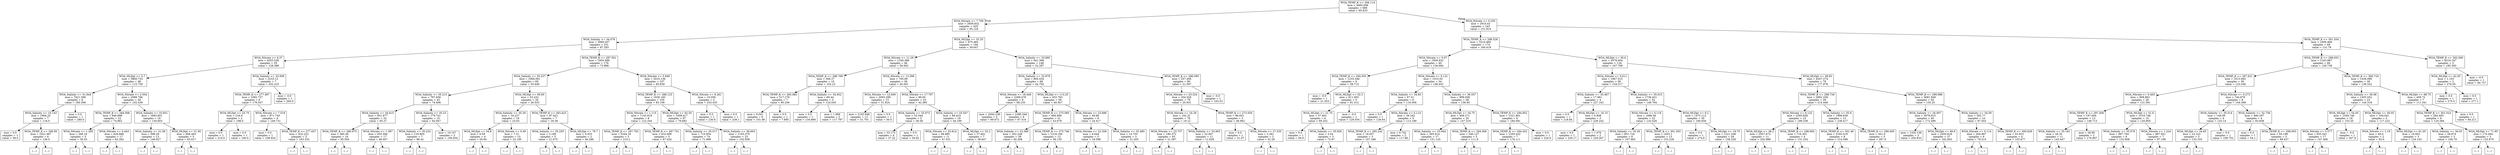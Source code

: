 digraph Tree {
node [shape=box] ;
0 [label="WOA_TEMP_K <= 294.114\nmse = 4465.006\nsamples = 668\nvalue = 95.633"] ;
1 [label="WOA_Nitrate <= 7.709\nmse = 2659.832\nsamples = 425\nvalue = 65.124"] ;
0 -> 1 [labeldistance=2.5, labelangle=45, headlabel="True"] ;
2 [label="WOA_Salinity <= 34.076\nmse = 3069.207\nsamples = 231\nvalue = 87.293"] ;
1 -> 2 ;
3 [label="WOA_Nitrate <= 6.37\nmse = 4555.539\nsamples = 55\nvalue = 128.388"] ;
2 -> 3 ;
4 [label="WOA_MLDpt <= 5.7\nmse = 3860.733\nsamples = 48\nvalue = 115.759"] ;
3 -> 4 ;
5 [label="WOA_Salinity <= 31.844\nmse = 7421.598\nsamples = 8\nvalue = 180.308"] ;
4 -> 5 ;
6 [label="WOA_Salinity <= 10.143\nmse = 1966.25\nsamples = 7\nvalue = 118.0"] ;
5 -> 6 ;
7 [label="mse = 0.0\nsamples = 1\nvalue = 58.0"] ;
6 -> 7 ;
8 [label="WOA_TEMP_K <= 290.85\nmse = 1021.667\nsamples = 6\nvalue = 138.0"] ;
6 -> 8 ;
9 [label="(...)"] ;
8 -> 9 ;
14 [label="(...)"] ;
8 -> 14 ;
17 [label="mse = 0.0\nsamples = 1\nvalue = 280.0"] ;
5 -> 17 ;
18 [label="WOA_Nitrate <= 2.554\nmse = 2088.766\nsamples = 40\nvalue = 102.439"] ;
4 -> 18 ;
19 [label="WOA_TEMP_K <= 284.006\nmse = 946.898\nsamples = 22\nvalue = 74.962"] ;
18 -> 19 ;
20 [label="WOA_Nitrate <= 1.285\nmse = 266.16\nsamples = 5\nvalue = 30.03"] ;
19 -> 20 ;
21 [label="(...)"] ;
20 -> 21 ;
24 [label="(...)"] ;
20 -> 24 ;
25 [label="WOA_Nitrate <= 0.443\nmse = 629.868\nsamples = 17\nvalue = 83.282"] ;
19 -> 25 ;
26 [label="(...)"] ;
25 -> 26 ;
37 [label="(...)"] ;
25 -> 37 ;
52 [label="WOA_Salinity <= 33.651\nmse = 1683.601\nsamples = 18\nvalue = 130.803"] ;
18 -> 52 ;
53 [label="WOA_Salinity <= 31.09\nmse = 598.29\nsamples = 13\nvalue = 146.927"] ;
52 -> 53 ;
54 [label="(...)"] ;
53 -> 54 ;
61 [label="(...)"] ;
53 -> 61 ;
74 [label="WOA_MLDpt <= 31.95\nmse = 608.463\nsamples = 5\nvalue = 63.617"] ;
52 -> 74 ;
75 [label="(...)"] ;
74 -> 75 ;
78 [label="(...)"] ;
74 -> 78 ;
81 [label="WOA_Salinity <= 33.958\nmse = 2233.12\nsamples = 7\nvalue = 202.225"] ;
3 -> 81 ;
82 [label="WOA_TEMP_K <= 277.497\nmse = 1082.727\nsamples = 6\nvalue = 176.547"] ;
81 -> 82 ;
83 [label="WOA_MLDpt <= 25.75\nmse = 216.0\nsamples = 2\nvalue = 198.0"] ;
82 -> 83 ;
84 [label="mse = 0.0\nsamples = 1\nvalue = 210.0"] ;
83 -> 84 ;
85 [label="mse = 0.0\nsamples = 1\nvalue = 180.0"] ;
83 -> 85 ;
86 [label="WOA_Nitrate <= 7.518\nmse = 871.745\nsamples = 4\nvalue = 149.731"] ;
82 -> 86 ;
87 [label="mse = 0.0\nsamples = 1\nvalue = 108.924"] ;
86 -> 87 ;
88 [label="WOA_TEMP_K <= 277.637\nmse = 422.222\nsamples = 3\nvalue = 163.333"] ;
86 -> 88 ;
89 [label="(...)"] ;
88 -> 89 ;
90 [label="(...)"] ;
88 -> 90 ;
91 [label="mse = -0.0\nsamples = 1\nvalue = 260.0"] ;
81 -> 91 ;
92 [label="WOA_TEMP_K <= 287.501\nmse = 1854.589\nsamples = 176\nvalue = 73.896"] ;
2 -> 92 ;
93 [label="WOA_Salinity <= 35.237\nmse = 1066.091\nsamples = 69\nvalue = 55.649"] ;
92 -> 93 ;
94 [label="WOA_Salinity <= 35.213\nmse = 797.936\nsamples = 43\nvalue = 74.496"] ;
93 -> 94 ;
95 [label="WOA_Salinity <= 34.615\nmse = 851.677\nsamples = 33\nvalue = 65.27"] ;
94 -> 95 ;
96 [label="WOA_TEMP_K <= 280.975\nmse = 360.36\nsamples = 16\nvalue = 85.504"] ;
95 -> 96 ;
97 [label="(...)"] ;
96 -> 97 ;
110 [label="(...)"] ;
96 -> 110 ;
121 [label="WOA_Nitrate <= 1.387\nmse = 635.584\nsamples = 17\nvalue = 48.407"] ;
95 -> 121 ;
122 [label="(...)"] ;
121 -> 122 ;
125 [label="(...)"] ;
121 -> 125 ;
152 [label="WOA_Salinity <= 35.23\nmse = 179.741\nsamples = 10\nvalue = 92.947"] ;
94 -> 152 ;
153 [label="WOA_Salinity <= 35.224\nmse = 120.805\nsamples = 7\nvalue = 86.42"] ;
152 -> 153 ;
154 [label="(...)"] ;
153 -> 154 ;
155 [label="(...)"] ;
153 -> 155 ;
156 [label="mse = 19.107\nsamples = 3\nvalue = 106.934"] ;
152 -> 156 ;
157 [label="WOA_MLDpt <= 69.85\nmse = 52.232\nsamples = 26\nvalue = 26.033"] ;
93 -> 157 ;
158 [label="WOA_Salinity <= 35.29\nmse = 16.227\nsamples = 19\nvalue = 23.63"] ;
157 -> 158 ;
159 [label="WOA_MLDpt <= 34.8\nmse = 6.59\nsamples = 4\nvalue = 29.94"] ;
158 -> 159 ;
160 [label="(...)"] ;
159 -> 160 ;
163 [label="(...)"] ;
159 -> 163 ;
164 [label="WOA_Nitrate <= 0.49\nmse = 7.31\nsamples = 15\nvalue = 22.195"] ;
158 -> 164 ;
165 [label="(...)"] ;
164 -> 165 ;
170 [label="(...)"] ;
164 -> 170 ;
177 [label="WOA_TEMP_K <= 283.423\nmse = 87.921\nsamples = 7\nvalue = 30.36"] ;
157 -> 177 ;
178 [label="WOA_Salinity <= 35.255\nmse = 3.189\nsamples = 5\nvalue = 21.675"] ;
177 -> 178 ;
179 [label="(...)"] ;
178 -> 179 ;
180 [label="(...)"] ;
178 -> 180 ;
181 [label="WOA_MLDpt <= 79.7\nmse = 0.033\nsamples = 2\nvalue = 40.286"] ;
177 -> 181 ;
182 [label="(...)"] ;
181 -> 182 ;
183 [label="(...)"] ;
181 -> 183 ;
184 [label="WOA_Nitrate <= 5.949\nmse = 2010.136\nsamples = 107\nvalue = 85.839"] ;
92 -> 184 ;
185 [label="WOA_TEMP_K <= 288.123\nmse = 1636.183\nsamples = 105\nvalue = 83.106"] ;
184 -> 185 ;
186 [label="WOA_Nitrate <= 1.115\nmse = 7145.919\nsamples = 8\nvalue = 122.344"] ;
185 -> 186 ;
187 [label="WOA_TEMP_K <= 287.763\nmse = 5344.16\nsamples = 3\nvalue = 210.2"] ;
186 -> 187 ;
188 [label="(...)"] ;
187 -> 188 ;
189 [label="(...)"] ;
187 -> 189 ;
192 [label="WOA_TEMP_K <= 287.751\nmse = 432.698\nsamples = 5\nvalue = 67.434"] ;
186 -> 192 ;
193 [label="(...)"] ;
192 -> 193 ;
196 [label="(...)"] ;
192 -> 196 ;
201 [label="WOA_MLDpt <= 62.55\nmse = 1009.417\nsamples = 97\nvalue = 79.682"] ;
185 -> 201 ;
202 [label="WOA_Salinity <= 35.517\nmse = 710.954\nsamples = 74\nvalue = 71.999"] ;
201 -> 202 ;
203 [label="(...)"] ;
202 -> 203 ;
246 [label="(...)"] ;
202 -> 246 ;
325 [label="WOA_Salinity <= 36.603\nmse = 1193.375\nsamples = 23\nvalue = 102.938"] ;
201 -> 325 ;
326 [label="(...)"] ;
325 -> 326 ;
337 [label="(...)"] ;
325 -> 337 ;
354 [label="WOA_Nitrate <= 6.261\nmse = 16.056\nsamples = 2\nvalue = 233.433"] ;
184 -> 354 ;
355 [label="mse = 0.0\nsamples = 1\nvalue = 230.6"] ;
354 -> 355 ;
356 [label="mse = 0.0\nsamples = 1\nvalue = 239.1"] ;
354 -> 356 ;
357 [label="WOA_MLDpt <= 33.25\nmse = 975.483\nsamples = 194\nvalue = 39.647"] ;
1 -> 357 ;
358 [label="WOA_Nitrate <= 11.29\nmse = 1336.389\nsamples = 46\nvalue = 59.562"] ;
357 -> 358 ;
359 [label="WOA_TEMP_K <= 286.769\nmse = 566.27\nsamples = 10\nvalue = 102.23"] ;
358 -> 359 ;
360 [label="WOA_TEMP_K <= 283.982\nmse = 517.278\nsamples = 7\nvalue = 95.256"] ;
359 -> 360 ;
361 [label="mse = 9.041\nsamples = 6\nvalue = 101.08"] ;
360 -> 361 ;
362 [label="mse = 0.0\nsamples = 1\nvalue = 7.895"] ;
360 -> 362 ;
363 [label="WOA_Salinity <= 34.932\nmse = 69.44\nsamples = 3\nvalue = 124.545"] ;
359 -> 363 ;
364 [label="mse = 0.0\nsamples = 1\nvalue = 134.669"] ;
363 -> 364 ;
365 [label="mse = 1.869\nsamples = 2\nvalue = 117.797"] ;
363 -> 365 ;
366 [label="WOA_Nitrate <= 13.399\nmse = 795.69\nsamples = 36\nvalue = 45.561"] ;
358 -> 366 ;
367 [label="WOA_Nitrate <= 12.609\nmse = 2093.299\nsamples = 13\nvalue = 51.624"] ;
366 -> 367 ;
368 [label="mse = 2192.848\nsamples = 12\nvalue = 51.701"] ;
367 -> 368 ;
369 [label="mse = 0.0\nsamples = 1\nvalue = 50.0"] ;
367 -> 369 ;
370 [label="WOA_Nitrate <= 17.767\nmse = 86.65\nsamples = 23\nvalue = 42.385"] ;
366 -> 370 ;
371 [label="WOA_Salinity <= 33.073\nmse = 33.544\nsamples = 5\nvalue = 36.58"] ;
370 -> 371 ;
372 [label="mse = 33.175\nsamples = 4\nvalue = 37.22"] ;
371 -> 372 ;
373 [label="mse = 0.0\nsamples = 1\nvalue = 30.82"] ;
371 -> 373 ;
374 [label="WOA_Salinity <= 33.547\nmse = 89.423\nsamples = 18\nvalue = 44.199"] ;
370 -> 374 ;
375 [label="WOA_Nitrate <= 25.814\nmse = 96.885\nsamples = 11\nvalue = 47.531"] ;
374 -> 375 ;
376 [label="(...)"] ;
375 -> 376 ;
385 [label="(...)"] ;
375 -> 385 ;
386 [label="WOA_MLDpt <= 32.2\nmse = 27.661\nsamples = 7\nvalue = 38.647"] ;
374 -> 386 ;
387 [label="(...)"] ;
386 -> 387 ;
396 [label="(...)"] ;
386 -> 396 ;
399 [label="WOA_Salinity <= 33.895\nmse = 641.368\nsamples = 148\nvalue = 32.287"] ;
357 -> 399 ;
400 [label="WOA_Salinity <= 32.979\nmse = 800.434\nsamples = 68\nvalue = 44.792"] ;
399 -> 400 ;
401 [label="WOA_Nitrate <= 18.449\nmse = 2269.478\nsamples = 9\nvalue = 68.235"] ;
400 -> 401 ;
402 [label="mse = 2044.238\nsamples = 3\nvalue = 69.672"] ;
401 -> 402 ;
403 [label="mse = 2380.548\nsamples = 6\nvalue = 67.516"] ;
401 -> 403 ;
404 [label="WOA_MLDpt <= 113.25\nmse = 452.763\nsamples = 59\nvalue = 40.927"] ;
400 -> 404 ;
405 [label="WOA_TEMP_K <= 275.585\nmse = 466.908\nsamples = 51\nvalue = 43.679"] ;
404 -> 405 ;
406 [label="WOA_Salinity <= 33.366\nmse = 202.249\nsamples = 39\nvalue = 40.208"] ;
405 -> 406 ;
407 [label="(...)"] ;
406 -> 407 ;
412 [label="(...)"] ;
406 -> 412 ;
473 [label="WOA_TEMP_K <= 275.749\nmse = 1218.166\nsamples = 12\nvalue = 56.135"] ;
405 -> 473 ;
474 [label="(...)"] ;
473 -> 474 ;
475 [label="(...)"] ;
473 -> 475 ;
496 [label="WOA_Nitrate <= 23.686\nmse = 49.86\nsamples = 8\nvalue = 24.417"] ;
404 -> 496 ;
497 [label="WOA_Nitrate <= 22.358\nmse = 6.644\nsamples = 5\nvalue = 18.598"] ;
496 -> 497 ;
498 [label="(...)"] ;
497 -> 498 ;
505 [label="(...)"] ;
497 -> 505 ;
506 [label="WOA_Salinity <= 33.485\nmse = 14.703\nsamples = 3\nvalue = 31.205"] ;
496 -> 506 ;
507 [label="(...)"] ;
506 -> 507 ;
508 [label="(...)"] ;
506 -> 508 ;
511 [label="WOA_TEMP_K <= 286.095\nmse = 257.456\nsamples = 80\nvalue = 21.597"] ;
399 -> 511 ;
512 [label="WOA_Nitrate <= 25.324\nmse = 204.528\nsamples = 79\nvalue = 20.931"] ;
511 -> 512 ;
513 [label="WOA_Nitrate <= 24.29\nmse = 162.31\nsamples = 76\nvalue = 19.12"] ;
512 -> 513 ;
514 [label="WOA_Nitrate <= 23.737\nmse = 180.372\nsamples = 65\nvalue = 21.097"] ;
513 -> 514 ;
515 [label="(...)"] ;
514 -> 515 ;
584 [label="(...)"] ;
514 -> 584 ;
587 [label="WOA_Salinity <= 33.903\nmse = 22.847\nsamples = 11\nvalue = 11.626"] ;
513 -> 587 ;
588 [label="(...)"] ;
587 -> 588 ;
591 [label="(...)"] ;
587 -> 591 ;
602 [label="WOA_TEMP_K <= 273.054\nmse = 86.651\nsamples = 3\nvalue = 46.962"] ;
512 -> 602 ;
603 [label="mse = 0.0\nsamples = 1\nvalue = 31.07"] ;
602 -> 603 ;
604 [label="WOA_Nitrate <= 27.535\nmse = 3.281\nsamples = 2\nvalue = 52.26"] ;
602 -> 604 ;
605 [label="(...)"] ;
604 -> 605 ;
606 [label="(...)"] ;
604 -> 606 ;
607 [label="mse = -0.0\nsamples = 1\nvalue = 103.53"] ;
511 -> 607 ;
608 [label="WOA_Nitrate <= 0.255\nmse = 2910.43\nsamples = 243\nvalue = 151.914"] ;
0 -> 608 [labeldistance=2.5, labelangle=-45, headlabel="False"] ;
609 [label="WOA_TEMP_K <= 296.528\nmse = 3216.465\nsamples = 174\nvalue = 160.419"] ;
608 -> 609 ;
610 [label="WOA_Nitrate <= 0.07\nmse = 1956.932\nsamples = 40\nvalue = 136.684"] ;
609 -> 610 ;
611 [label="WOA_TEMP_K <= 294.555\nmse = 1233.546\nsamples = 6\nvalue = 58.715"] ;
610 -> 611 ;
612 [label="mse = -0.0\nsamples = 1\nvalue = 21.053"] ;
611 -> 612 ;
613 [label="WOA_MLDpt <= 52.3\nmse = 611.955\nsamples = 5\nvalue = 81.312"] ;
611 -> 613 ;
614 [label="WOA_MLDpt <= 21.75\nmse = 37.691\nsamples = 4\nvalue = 69.252"] ;
613 -> 614 ;
615 [label="mse = 0.0\nsamples = 1\nvalue = 59.0"] ;
614 -> 615 ;
616 [label="WOA_Salinity <= 35.926\nmse = 3.54\nsamples = 3\nvalue = 72.67"] ;
614 -> 616 ;
617 [label="(...)"] ;
616 -> 617 ;
618 [label="(...)"] ;
616 -> 618 ;
619 [label="mse = -0.0\nsamples = 1\nvalue = 129.554"] ;
613 -> 619 ;
620 [label="WOA_Nitrate <= 0.131\nmse = 1010.02\nsamples = 34\nvalue = 148.452"] ;
610 -> 620 ;
621 [label="WOA_Salinity <= 34.83\nmse = 67.51\nsamples = 6\nvalue = 116.006"] ;
620 -> 621 ;
622 [label="mse = 0.0\nsamples = 1\nvalue = 128.64"] ;
621 -> 622 ;
623 [label="WOA_Nitrate <= 0.114\nmse = 39.162\nsamples = 5\nvalue = 113.199"] ;
621 -> 623 ;
624 [label="WOA_TEMP_K <= 295.242\nmse = 18.057\nsamples = 3\nvalue = 107.348"] ;
623 -> 624 ;
625 [label="(...)"] ;
624 -> 625 ;
628 [label="(...)"] ;
624 -> 628 ;
629 [label="mse = 6.742\nsamples = 2\nvalue = 117.88"] ;
623 -> 629 ;
630 [label="WOA_Salinity <= 36.557\nmse = 908.938\nsamples = 28\nvalue = 156.95"] ;
620 -> 630 ;
631 [label="WOA_MLDpt <= 54.75\nmse = 408.271\nsamples = 20\nvalue = 147.319"] ;
630 -> 631 ;
632 [label="WOA_Salinity <= 33.944\nmse = 265.914\nsamples = 17\nvalue = 151.125"] ;
631 -> 632 ;
633 [label="(...)"] ;
632 -> 633 ;
644 [label="(...)"] ;
632 -> 644 ;
649 [label="WOA_TEMP_K <= 294.368\nmse = 340.127\nsamples = 3\nvalue = 111.8"] ;
631 -> 649 ;
650 [label="(...)"] ;
649 -> 650 ;
651 [label="(...)"] ;
649 -> 651 ;
654 [label="WOA_TEMP_K <= 294.852\nmse = 1321.901\nsamples = 8\nvalue = 184.091"] ;
630 -> 654 ;
655 [label="WOA_TEMP_K <= 294.452\nmse = 1265.432\nsamples = 7\nvalue = 176.111"] ;
654 -> 655 ;
656 [label="(...)"] ;
655 -> 656 ;
659 [label="(...)"] ;
655 -> 659 ;
660 [label="mse = 0.0\nsamples = 1\nvalue = 220.0"] ;
654 -> 660 ;
661 [label="WOA_MLDpt <= 30.6\nmse = 3378.004\nsamples = 134\nvalue = 167.769"] ;
609 -> 661 ;
662 [label="WOA_Nitrate <= 0.011\nmse = 1967.015\nsamples = 56\nvalue = 154.317"] ;
661 -> 662 ;
663 [label="WOA_Salinity <= 35.467\nmse = 17.961\nsamples = 4\nvalue = 227.162"] ;
662 -> 663 ;
664 [label="mse = 0.0\nsamples = 1\nvalue = 218.84"] ;
663 -> 664 ;
665 [label="WOA_MLDpt <= 16.15\nmse = 0.808\nsamples = 3\nvalue = 229.242"] ;
663 -> 665 ;
666 [label="mse = 0.0\nsamples = 1\nvalue = 229.17"] ;
665 -> 666 ;
667 [label="mse = 1.076\nsamples = 2\nvalue = 229.267"] ;
665 -> 667 ;
668 [label="WOA_Salinity <= 35.615\nmse = 1736.451\nsamples = 52\nvalue = 149.764"] ;
662 -> 668 ;
669 [label="WOA_Nitrate <= 0.119\nmse = 1686.56\nsamples = 22\nvalue = 133.426"] ;
668 -> 669 ;
670 [label="WOA_Salinity <= 35.26\nmse = 831.724\nsamples = 9\nvalue = 107.965"] ;
669 -> 670 ;
671 [label="(...)"] ;
670 -> 671 ;
682 [label="(...)"] ;
670 -> 682 ;
685 [label="WOA_TEMP_K <= 301.303\nmse = 1455.1\nsamples = 13\nvalue = 153.228"] ;
669 -> 685 ;
686 [label="(...)"] ;
685 -> 686 ;
703 [label="(...)"] ;
685 -> 703 ;
706 [label="WOA_MLDpt <= 9.2\nmse = 1473.112\nsamples = 30\nvalue = 160.656"] ;
668 -> 706 ;
707 [label="mse = 0.0\nsamples = 1\nvalue = 274.8"] ;
706 -> 707 ;
708 [label="WOA_MLDpt <= 19.75\nmse = 1221.348\nsamples = 29\nvalue = 158.228"] ;
706 -> 708 ;
709 [label="(...)"] ;
708 -> 709 ;
722 [label="(...)"] ;
708 -> 722 ;
743 [label="WOA_MLDpt <= 38.65\nmse = 4207.274\nsamples = 78\nvalue = 177.978"] ;
661 -> 743 ;
744 [label="WOA_TEMP_K <= 298.726\nmse = 2891.259\nsamples = 28\nvalue = 214.449"] ;
743 -> 744 ;
745 [label="WOA_Nitrate <= 0.122\nmse = 2593.856\nsamples = 15\nvalue = 189.339"] ;
744 -> 745 ;
746 [label="WOA_MLDpt <= 38.2\nmse = 2057.672\nsamples = 11\nvalue = 202.988"] ;
745 -> 746 ;
747 [label="(...)"] ;
746 -> 747 ;
750 [label="(...)"] ;
746 -> 750 ;
751 [label="WOA_TEMP_K <= 296.992\nmse = 716.301\nsamples = 4\nvalue = 131.334"] ;
745 -> 751 ;
752 [label="(...)"] ;
751 -> 752 ;
753 [label="(...)"] ;
751 -> 753 ;
758 [label="WOA_Salinity <= 35.9\nmse = 1998.839\nsamples = 13\nvalue = 238.417"] ;
744 -> 758 ;
759 [label="WOA_TEMP_K <= 301.46\nmse = 2165.519\nsamples = 8\nvalue = 214.598"] ;
758 -> 759 ;
760 [label="(...)"] ;
759 -> 760 ;
761 [label="(...)"] ;
759 -> 761 ;
772 [label="WOA_TEMP_K <= 299.495\nmse = 301.0\nsamples = 5\nvalue = 267.0"] ;
758 -> 772 ;
773 [label="(...)"] ;
772 -> 773 ;
774 [label="(...)"] ;
772 -> 774 ;
775 [label="WOA_TEMP_K <= 299.988\nmse = 3681.949\nsamples = 50\nvalue = 155.25"] ;
743 -> 775 ;
776 [label="WOA_Salinity <= 34.007\nmse = 3078.915\nsamples = 40\nvalue = 172.496"] ;
775 -> 776 ;
777 [label="mse = 1320.139\nsamples = 3\nvalue = 250.833"] ;
776 -> 777 ;
778 [label="WOA_MLDpt <= 80.8\nmse = 2450.818\nsamples = 37\nvalue = 162.903"] ;
776 -> 778 ;
779 [label="(...)"] ;
778 -> 779 ;
824 [label="(...)"] ;
778 -> 824 ;
827 [label="WOA_Salinity <= 34.59\nmse = 292.77\nsamples = 10\nvalue = 87.502"] ;
775 -> 827 ;
828 [label="WOA_Nitrate <= 0.114\nmse = 204.897\nsamples = 6\nvalue = 78.515"] ;
827 -> 828 ;
829 [label="(...)"] ;
828 -> 829 ;
836 [label="(...)"] ;
828 -> 836 ;
839 [label="WOA_TEMP_K <= 300.628\nmse = 43.923\nsamples = 4\nvalue = 103.677"] ;
827 -> 839 ;
840 [label="(...)"] ;
839 -> 840 ;
841 [label="(...)"] ;
839 -> 841 ;
846 [label="WOA_TEMP_K <= 301.554\nmse = 1609.466\nsamples = 69\nvalue = 131.78"] ;
608 -> 846 ;
847 [label="WOA_TEMP_K <= 298.052\nmse = 1243.997\nsamples = 66\nvalue = 129.738"] ;
846 -> 847 ;
848 [label="WOA_TEMP_K <= 297.621\nmse = 1013.945\nsamples = 36\nvalue = 123.546"] ;
847 -> 848 ;
849 [label="WOA_Nitrate <= 0.463\nmse = 908.863\nsamples = 28\nvalue = 131.561"] ;
848 -> 849 ;
850 [label="WOA_TEMP_K <= 297.456\nmse = 197.004\nsamples = 13\nvalue = 149.713"] ;
849 -> 850 ;
851 [label="WOA_Salinity <= 35.181\nmse = 26.35\nsamples = 11\nvalue = 143.447"] ;
850 -> 851 ;
852 [label="(...)"] ;
851 -> 852 ;
863 [label="(...)"] ;
851 -> 863 ;
866 [label="mse = 28.99\nsamples = 2\nvalue = 176.867"] ;
850 -> 866 ;
867 [label="WOA_MLDpt <= 51.6\nmse = 1019.748\nsamples = 15\nvalue = 120.805"] ;
849 -> 867 ;
868 [label="WOA_Salinity <= 35.576\nmse = 667.764\nsamples = 8\nvalue = 132.608"] ;
867 -> 868 ;
869 [label="(...)"] ;
868 -> 869 ;
880 [label="(...)"] ;
868 -> 880 ;
881 [label="WOA_Nitrate <= 1.224\nmse = 887.851\nsamples = 7\nvalue = 97.199"] ;
867 -> 881 ;
882 [label="(...)"] ;
881 -> 882 ;
891 [label="(...)"] ;
881 -> 891 ;
892 [label="WOA_Nitrate <= 0.273\nmse = 744.878\nsamples = 8\nvalue = 104.399"] ;
848 -> 892 ;
893 [label="WOA_Salinity <= 35.514\nmse = 149.09\nsamples = 4\nvalue = 125.14"] ;
892 -> 893 ;
894 [label="WOA_MLDpt <= 34.65\nmse = 22.222\nsamples = 3\nvalue = 133.333"] ;
893 -> 894 ;
895 [label="(...)"] ;
894 -> 895 ;
896 [label="(...)"] ;
894 -> 896 ;
897 [label="mse = 0.0\nsamples = 1\nvalue = 108.752"] ;
893 -> 897 ;
898 [label="WOA_Salinity <= 32.736\nmse = 480.297\nsamples = 4\nvalue = 83.658"] ;
892 -> 898 ;
899 [label="mse = 0.0\nsamples = 1\nvalue = 54.1"] ;
898 -> 899 ;
900 [label="WOA_TEMP_K <= 298.003\nmse = 65.198\nsamples = 3\nvalue = 98.437"] ;
898 -> 900 ;
901 [label="(...)"] ;
900 -> 901 ;
904 [label="(...)"] ;
900 -> 904 ;
905 [label="WOA_TEMP_K <= 300.724\nmse = 1436.089\nsamples = 30\nvalue = 138.322"] ;
847 -> 905 ;
906 [label="WOA_Salinity <= 36.08\nmse = 1455.552\nsamples = 23\nvalue = 144.318"] ;
905 -> 906 ;
907 [label="WOA_MLDpt <= 54.05\nmse = 1549.746\nsamples = 18\nvalue = 153.35"] ;
906 -> 907 ;
908 [label="WOA_Nitrate <= 3.577\nmse = 655.341\nsamples = 17\nvalue = 147.406"] ;
907 -> 908 ;
909 [label="(...)"] ;
908 -> 909 ;
932 [label="(...)"] ;
908 -> 932 ;
935 [label="mse = -0.0\nsamples = 1\nvalue = 307.9"] ;
907 -> 935 ;
936 [label="WOA_MLDpt <= 39.05\nmse = 194.041\nsamples = 5\nvalue = 117.222"] ;
906 -> 936 ;
937 [label="WOA_Nitrate <= 1.19\nmse = 49.0\nsamples = 2\nvalue = 93.0"] ;
936 -> 937 ;
938 [label="(...)"] ;
937 -> 938 ;
939 [label="(...)"] ;
937 -> 939 ;
940 [label="WOA_MLDpt <= 61.05\nmse = 19.953\nsamples = 3\nvalue = 124.143"] ;
936 -> 940 ;
941 [label="(...)"] ;
940 -> 941 ;
944 [label="(...)"] ;
940 -> 944 ;
945 [label="WOA_MLDpt <= 98.75\nmse = 458.72\nsamples = 7\nvalue = 111.341"] ;
905 -> 945 ;
946 [label="WOA_TEMP_K <= 301.023\nmse = 284.493\nsamples = 6\nvalue = 120.384"] ;
945 -> 946 ;
947 [label="WOA_Salinity <= 36.03\nmse = 28.874\nsamples = 3\nvalue = 106.79"] ;
946 -> 947 ;
948 [label="(...)"] ;
947 -> 948 ;
951 [label="(...)"] ;
947 -> 951 ;
952 [label="WOA_MLDpt <= 71.85\nmse = 170.494\nsamples = 3\nvalue = 133.979"] ;
946 -> 952 ;
953 [label="(...)"] ;
952 -> 953 ;
956 [label="(...)"] ;
952 -> 956 ;
957 [label="mse = 0.0\nsamples = 1\nvalue = 84.211"] ;
945 -> 957 ;
958 [label="WOA_TEMP_K <= 302.009\nmse = 8219.167\nsamples = 3\nvalue = 185.393"] ;
846 -> 958 ;
959 [label="WOA_MLDpt <= 42.05\nmse = 1.103\nsamples = 2\nvalue = 276.05"] ;
958 -> 959 ;
960 [label="mse = 0.0\nsamples = 1\nvalue = 275.0"] ;
959 -> 960 ;
961 [label="mse = 0.0\nsamples = 1\nvalue = 277.1"] ;
959 -> 961 ;
962 [label="mse = -0.0\nsamples = 1\nvalue = 94.737"] ;
958 -> 962 ;
}